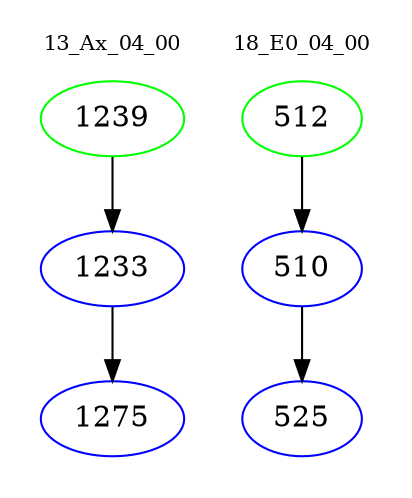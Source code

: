 digraph{
subgraph cluster_0 {
color = white
label = "13_Ax_04_00";
fontsize=10;
T0_1239 [label="1239", color="green"]
T0_1239 -> T0_1233 [color="black"]
T0_1233 [label="1233", color="blue"]
T0_1233 -> T0_1275 [color="black"]
T0_1275 [label="1275", color="blue"]
}
subgraph cluster_1 {
color = white
label = "18_E0_04_00";
fontsize=10;
T1_512 [label="512", color="green"]
T1_512 -> T1_510 [color="black"]
T1_510 [label="510", color="blue"]
T1_510 -> T1_525 [color="black"]
T1_525 [label="525", color="blue"]
}
}

